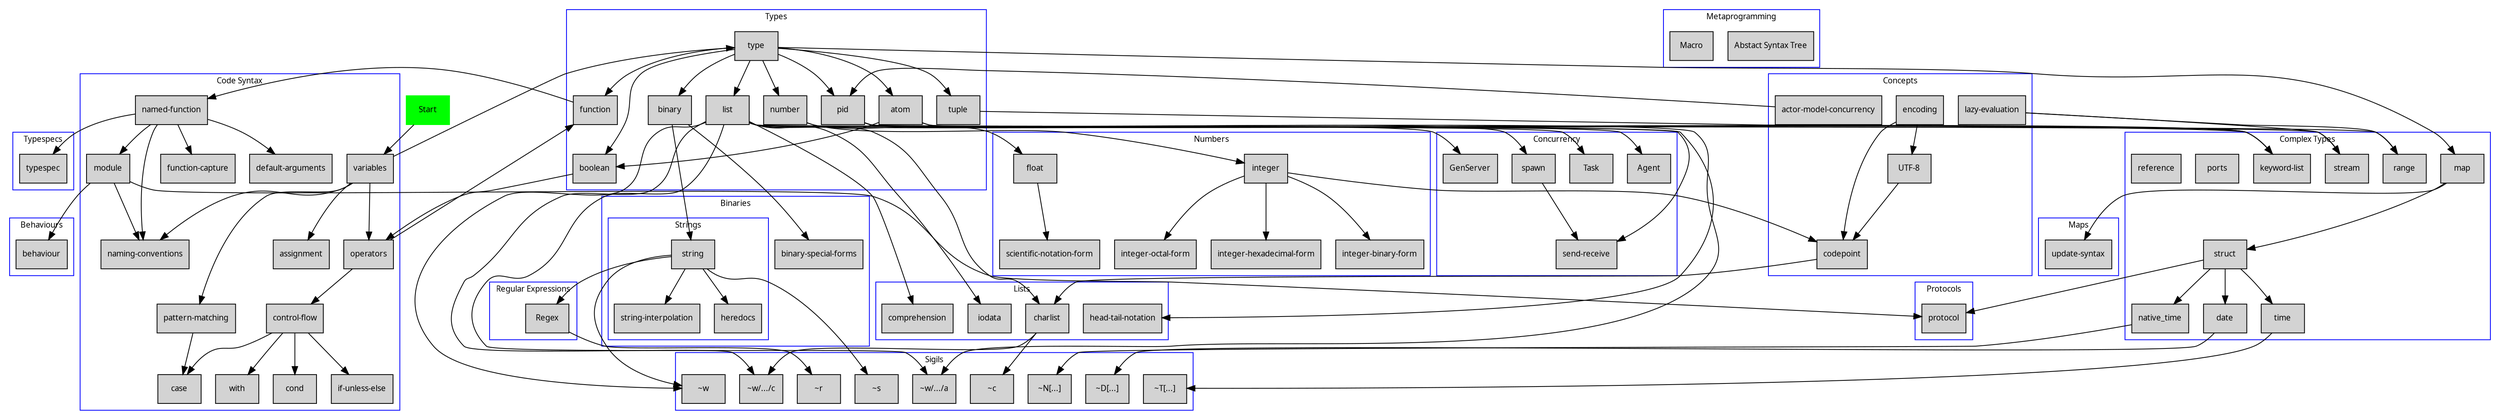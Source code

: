 digraph G {
  graph [fontsize=10 fontname="Verdana" compound=true];
  node [shape=record fontsize=10 fontname="Verdana"];

  "Start" [shape=box,style=filled,color=green];

  subgraph cluster_0 {
    node [style=filled];
    label = "Concepts";
    color = blue;

    "encoding";
    "codepoint";
    "UTF-8";
    "lazy-evaluation";
    "actor-model-concurrency";
  }

  subgraph cluster_1 {
    node [style=filled];
    label = "Code Syntax";
    color = blue;

    "module";
    "named-function";
    "variables";
    "operators";
    "control-flow";
    "naming-conventions";
    "function-capture";
    "default-arguments";
    "assignment";
    "pattern-matching";
    "case";
    "cond";
    "if-unless-else";
    "with";
  }

  subgraph cluster_2 {
    node [style=filled];
    label = "Types";
    color = blue;

    "type";
    "atom";
    "boolean";
    "number";
    "binary";
    "list";
    "tuple";
    "function";
    "pid";
  }

  subgraph cluster_3 {
    node [style=filled];
    label = "Complex Types";
    color = blue;

    "keyword-list";
    "map";
    "struct";
    "date";
    "time";
    "native_time";
    "range";
    "stream";
    "ports";
    "reference";
  }

  subgraph cluster_4 {
    node [style=filled];
    label = "Numbers";
    color = blue;

    "number";
    "integer";
    "float";
    "integer-binary-form";
    "integer-octal-form";
    "integer-hexadecimal-form";
    "codepoint";
    "scientific-notation-form";
  }

  subgraph cluster_5 {
    node [style=filled];
    label = "Lists";
    color = blue;

    "head-tail-notation";
    "comprehension";
    "iodata";
    "charlist";
  }

  subgraph cluster_6 {
    node [style=filled];
    label = "Binaries";
    color = blue;

    "binary-special-forms";


    subgraph cluster_6_1 {
      node [style=filled];
      label = "Strings";
      color = blue;

      "string"
      "string-interpolation";
      "heredocs";
    }
  }

  subgraph cluster_7 {
    node [style=filled];
    label = "Maps";
    color = blue;

    "update-syntax";
  }

  subgraph cluster_8 {
    node [style=filled];
    label = "Regular Expressions";
    color = blue;

    "Regex";
  }

  subgraph cluster_9 {
    node [style=filled];
    label = "Protocols";
    color = blue;

    "protocol";
  }

  subgraph cluster_10 {
    node [style=filled];
    label = "Behaviours";
    color = blue;

    "behaviour";
  }

  subgraph cluster_11 {
    node [style=filled];
    label = "Typespecs";
    color = blue;

    "typespec";
  }

  subgraph cluster_12 {
    node [style=filled];
    label = "Metaprogramming";
    color = blue;

    "Abstact Syntax Tree";
    "Macro";
  }

  subgraph cluster_13 {
    node [style=filled];
    label = "Concurrency";
    color = blue;

    "spawn";
    "send-receive";
    "GenServer";
    "Agent";
    "Task";
  }

  subgraph cluster_14 {
    node [style=filled];
    label = "Sigils";
    color = blue;

    "~r";
    "~s";
    "~c";
    "~w";
    "~w/.../a";
    "~w/.../c";
    "~D\[...\]";
    "~T\[...\]";
    "~N\[...\]";
  }

  // Concept Edges

  "encoding" -> "codepoint";
  "encoding" -> "UTF-8";
  "UTF-8" -> "codepoint";

  // Syntax Edges

  "named-function" -> "module";
  "module" -> "naming-conventions";

  "named-function" -> "function-capture";
  "named-function" -> "naming-conventions";
  "named-function" -> "default-arguments";

  "Start" -> "variables";
  "variables" -> "assignment";
  "variables" -> "pattern-matching";
  "variables" -> "naming-conventions";

  "variables" -> "operators";
  "operators" -> "control-flow";

  "pattern-matching" -> "case";
  "control-flow" -> "case";
  "control-flow" -> "cond";
  "control-flow" -> "if-unless-else";
  "control-flow" -> "with";

  // Type edges

  "variables" -> "type";
  "type" -> "atom";
  "type" -> "boolean";
  "atom" -> "boolean";
  "boolean" -> "operators";
  "type" -> "number";
  "type" -> "binary";
  "type" -> "list";
  "type" -> "tuple";
  "type" -> "function";
  "operators" -> "function";
  "function" -> "named-function";
  "type" -> "pid";
  "actor-model-concurrency" -> "pid";

  // Complex Type edges

  "list" -> "keyword-list";
  "tuple" -> "keyword-list";
  "atom" -> "keyword-list";
  "type" -> "map";
  "map" -> "struct";
  "struct" -> "date";
  "struct" -> "time";
  "struct" -> "native_time";
  "lazy-evaluation" -> "range";
  "list" -> "range";
  "lazy-evaluation" -> "stream";
  "list" -> "stream";

  // Number edges

  "number" -> "integer";
  "integer" -> "integer-binary-form";
  "integer" -> "integer-octal-form";
  "integer" -> "integer-hexadecimal-form";
  "integer" -> "codepoint";

  "number" -> "float";
  "float" -> "scientific-notation-form";

  // List edges

  "list" -> "head-tail-notation";
  "list" -> "comprehension";
  "list" -> "iodata";

  "list" -> "charlist";
  "codepoint" -> "charlist";

  // Binary edges

  "binary" -> "string";

  "string" -> "string-interpolation";
  "string" -> "heredocs";
  "binary" -> "binary-special-forms";

  // Map edges

  "map" -> "update-syntax";

  // Regular Expression edges

  "string" -> "Regex";

  // Protocol edges

  "module" -> "protocol";
  "struct" -> "protocol";

  // Behavior edges

  "module" -> "behaviour";

  // Typespec edges

  "named-function" -> "typespec";

  // Concurrency edges

  "spawn" -> "send-receive";
  "pid" -> "spawn";
  "pid" -> "send-receive";
  "pid" -> "GenServer";
  "pid" -> "Agent";
  "pid" -> "Task";

  // Sigil edges

  "Regex" -> "~r";
  "string" -> "~s";
  "charlist" -> "~c";
  "list" -> "~w";
  "string" -> "~w";
  "list" -> "~w/.../a";
  "atom" -> "~w/.../a";
  "charlist" -> "~w/.../c";
  "list" -> "~w/.../c";
  "date" -> "~D\[...\]";
  "time" -> "~T\[...\]";
  "native_time" -> "~N\[...\]";
}
